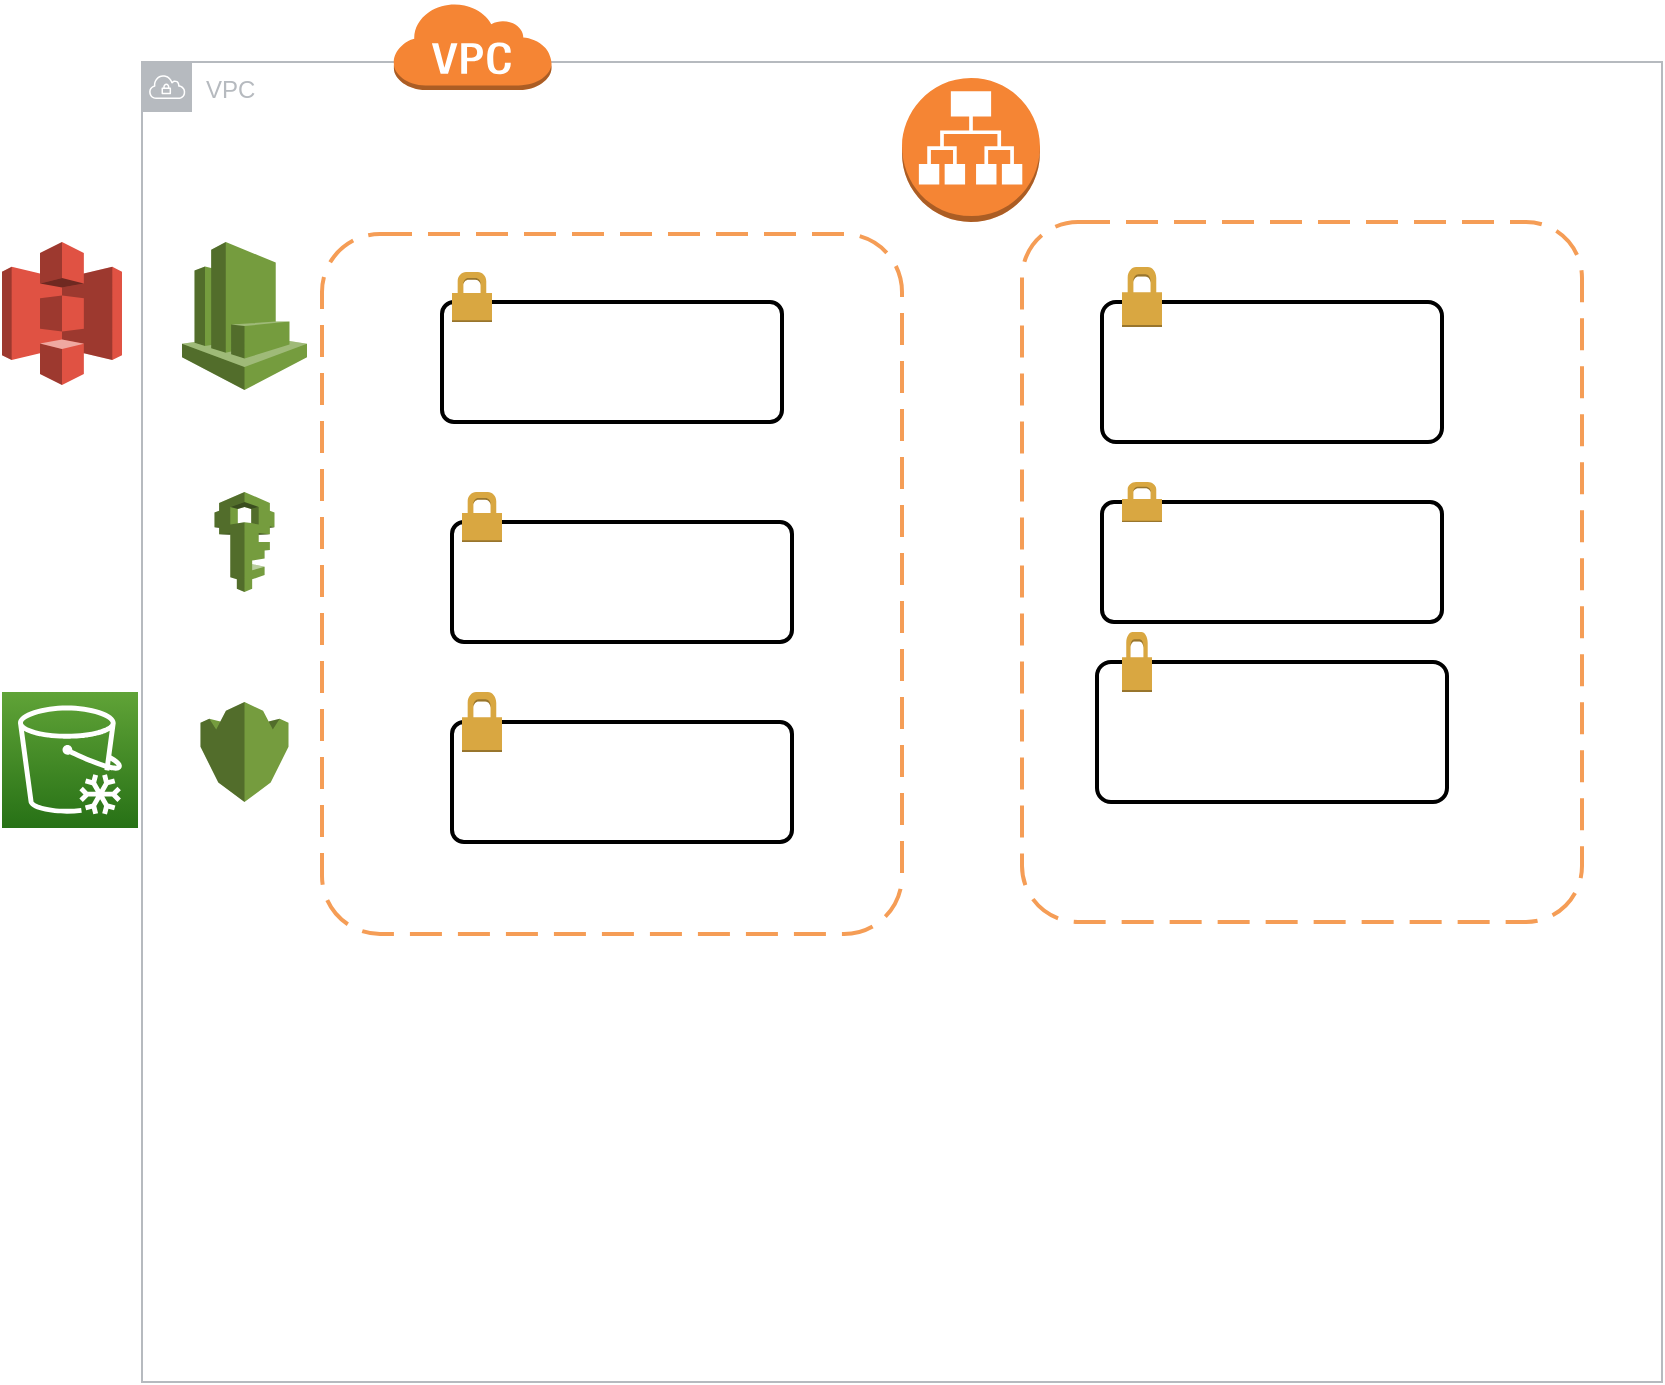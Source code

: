 <mxfile version="17.3.0" type="github"><diagram id="E1khFoBKNFC2EEJ2y39V" name="Page-1"><mxGraphModel dx="868" dy="393" grid="1" gridSize="10" guides="1" tooltips="1" connect="1" arrows="1" fold="1" page="1" pageScale="1" pageWidth="850" pageHeight="1100" math="0" shadow="0"><root><mxCell id="0"/><mxCell id="1" parent="0"/><mxCell id="tHmxQ9E9GLZm-GSV-ONZ-29" value="VPC" style="sketch=0;outlineConnect=0;gradientColor=none;html=1;whiteSpace=wrap;fontSize=12;fontStyle=0;shape=mxgraph.aws4.group;grIcon=mxgraph.aws4.group_vpc;strokeColor=#B6BABF;fillColor=none;verticalAlign=top;align=left;spacingLeft=30;fontColor=#B6BABF;dashed=0;" vertex="1" parent="1"><mxGeometry x="100" y="40" width="760" height="660" as="geometry"/></mxCell><mxCell id="tHmxQ9E9GLZm-GSV-ONZ-30" value="" style="outlineConnect=0;dashed=0;verticalLabelPosition=bottom;verticalAlign=top;align=center;html=1;shape=mxgraph.aws3.virtual_private_cloud;fillColor=#F58534;gradientColor=none;" vertex="1" parent="1"><mxGeometry x="225.25" y="10" width="79.5" height="44" as="geometry"/></mxCell><mxCell id="tHmxQ9E9GLZm-GSV-ONZ-31" value="" style="rounded=1;arcSize=10;dashed=1;strokeColor=#F59D56;fillColor=none;gradientColor=none;dashPattern=8 4;strokeWidth=2;" vertex="1" parent="1"><mxGeometry x="190" y="126" width="290" height="350" as="geometry"/></mxCell><mxCell id="tHmxQ9E9GLZm-GSV-ONZ-32" value="" style="rounded=1;arcSize=10;dashed=1;strokeColor=#F59D56;fillColor=none;gradientColor=none;dashPattern=8 4;strokeWidth=2;" vertex="1" parent="1"><mxGeometry x="540" y="120" width="280" height="350" as="geometry"/></mxCell><mxCell id="tHmxQ9E9GLZm-GSV-ONZ-33" value="" style="rounded=1;arcSize=10;dashed=0;fillColor=none;gradientColor=none;strokeWidth=2;" vertex="1" parent="1"><mxGeometry x="250" y="160" width="170" height="60" as="geometry"/></mxCell><mxCell id="tHmxQ9E9GLZm-GSV-ONZ-34" value="" style="dashed=0;html=1;shape=mxgraph.aws3.permissions;fillColor=#D9A741;gradientColor=none;dashed=0;" vertex="1" parent="1"><mxGeometry x="255" y="145" width="20" height="25" as="geometry"/></mxCell><mxCell id="tHmxQ9E9GLZm-GSV-ONZ-36" value="" style="rounded=1;arcSize=10;dashed=0;fillColor=none;gradientColor=none;strokeWidth=2;" vertex="1" parent="1"><mxGeometry x="255" y="270" width="170" height="60" as="geometry"/></mxCell><mxCell id="tHmxQ9E9GLZm-GSV-ONZ-37" value="" style="dashed=0;html=1;shape=mxgraph.aws3.permissions;fillColor=#D9A741;gradientColor=none;dashed=0;" vertex="1" parent="1"><mxGeometry x="260" y="255" width="20" height="25" as="geometry"/></mxCell><mxCell id="tHmxQ9E9GLZm-GSV-ONZ-39" value="" style="rounded=1;arcSize=10;dashed=0;fillColor=none;gradientColor=none;strokeWidth=2;" vertex="1" parent="1"><mxGeometry x="255" y="370" width="170" height="60" as="geometry"/></mxCell><mxCell id="tHmxQ9E9GLZm-GSV-ONZ-40" value="" style="dashed=0;html=1;shape=mxgraph.aws3.permissions;fillColor=#D9A741;gradientColor=none;dashed=0;" vertex="1" parent="1"><mxGeometry x="260" y="355" width="20" height="30" as="geometry"/></mxCell><mxCell id="tHmxQ9E9GLZm-GSV-ONZ-42" value="" style="rounded=1;arcSize=10;dashed=0;fillColor=none;gradientColor=none;strokeWidth=2;fontFamily=Times New Roman;" vertex="1" parent="1"><mxGeometry x="580" y="160" width="170" height="70" as="geometry"/></mxCell><mxCell id="tHmxQ9E9GLZm-GSV-ONZ-43" value="" style="dashed=0;html=1;shape=mxgraph.aws3.permissions;fillColor=#D9A741;gradientColor=none;dashed=0;" vertex="1" parent="1"><mxGeometry x="590" y="142.5" width="20" height="30" as="geometry"/></mxCell><mxCell id="tHmxQ9E9GLZm-GSV-ONZ-44" value="" style="rounded=1;arcSize=10;dashed=0;fillColor=none;gradientColor=none;strokeWidth=2;" vertex="1" parent="1"><mxGeometry x="580" y="260" width="170" height="60" as="geometry"/></mxCell><mxCell id="tHmxQ9E9GLZm-GSV-ONZ-45" value="" style="dashed=0;html=1;shape=mxgraph.aws3.permissions;fillColor=#D9A741;gradientColor=none;dashed=0;" vertex="1" parent="1"><mxGeometry x="590" y="250" width="20" height="20" as="geometry"/></mxCell><mxCell id="tHmxQ9E9GLZm-GSV-ONZ-46" value="" style="rounded=1;arcSize=10;dashed=0;fillColor=none;gradientColor=none;strokeWidth=2;" vertex="1" parent="1"><mxGeometry x="577.5" y="340" width="175" height="70" as="geometry"/></mxCell><mxCell id="tHmxQ9E9GLZm-GSV-ONZ-47" value="" style="dashed=0;html=1;shape=mxgraph.aws3.permissions;fillColor=#D9A741;gradientColor=none;dashed=0;" vertex="1" parent="1"><mxGeometry x="590" y="325" width="15" height="30" as="geometry"/></mxCell><mxCell id="tHmxQ9E9GLZm-GSV-ONZ-49" value="" style="outlineConnect=0;dashed=0;verticalLabelPosition=bottom;verticalAlign=top;align=center;html=1;shape=mxgraph.aws3.application_load_balancer;fillColor=#F58534;gradientColor=none;" vertex="1" parent="1"><mxGeometry x="480" y="48" width="69" height="72" as="geometry"/></mxCell><mxCell id="tHmxQ9E9GLZm-GSV-ONZ-50" value="" style="outlineConnect=0;dashed=0;verticalLabelPosition=bottom;verticalAlign=top;align=center;html=1;shape=mxgraph.aws3.s3;fillColor=#E05243;gradientColor=none;" vertex="1" parent="1"><mxGeometry x="30" y="130" width="60" height="71.5" as="geometry"/></mxCell><mxCell id="tHmxQ9E9GLZm-GSV-ONZ-51" value="" style="sketch=0;points=[[0,0,0],[0.25,0,0],[0.5,0,0],[0.75,0,0],[1,0,0],[0,1,0],[0.25,1,0],[0.5,1,0],[0.75,1,0],[1,1,0],[0,0.25,0],[0,0.5,0],[0,0.75,0],[1,0.25,0],[1,0.5,0],[1,0.75,0]];outlineConnect=0;fontColor=#232F3E;gradientColor=#60A337;gradientDirection=north;fillColor=#277116;strokeColor=#ffffff;dashed=0;verticalLabelPosition=bottom;verticalAlign=top;align=center;html=1;fontSize=12;fontStyle=0;aspect=fixed;shape=mxgraph.aws4.resourceIcon;resIcon=mxgraph.aws4.glacier;" vertex="1" parent="1"><mxGeometry x="30" y="355" width="68" height="68" as="geometry"/></mxCell><mxCell id="tHmxQ9E9GLZm-GSV-ONZ-55" value="" style="outlineConnect=0;dashed=0;verticalLabelPosition=bottom;verticalAlign=top;align=center;html=1;shape=mxgraph.aws3.cloudwatch;fillColor=#759C3E;gradientColor=none;" vertex="1" parent="1"><mxGeometry x="120" y="130" width="62.5" height="74" as="geometry"/></mxCell><mxCell id="tHmxQ9E9GLZm-GSV-ONZ-56" value="" style="outlineConnect=0;dashed=0;verticalLabelPosition=bottom;verticalAlign=top;align=center;html=1;shape=mxgraph.aws3.iam;fillColor=#759C3E;gradientColor=none;" vertex="1" parent="1"><mxGeometry x="136.25" y="255" width="30" height="50" as="geometry"/></mxCell><mxCell id="tHmxQ9E9GLZm-GSV-ONZ-57" value="" style="outlineConnect=0;dashed=0;verticalLabelPosition=bottom;verticalAlign=top;align=center;html=1;shape=mxgraph.aws3.kms;fillColor=#759C3E;gradientColor=none;" vertex="1" parent="1"><mxGeometry x="129.25" y="360" width="44" height="50" as="geometry"/></mxCell></root></mxGraphModel></diagram></mxfile>
